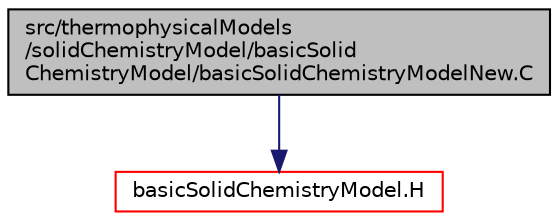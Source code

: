 digraph "src/thermophysicalModels/solidChemistryModel/basicSolidChemistryModel/basicSolidChemistryModelNew.C"
{
  bgcolor="transparent";
  edge [fontname="Helvetica",fontsize="10",labelfontname="Helvetica",labelfontsize="10"];
  node [fontname="Helvetica",fontsize="10",shape=record];
  Node1 [label="src/thermophysicalModels\l/solidChemistryModel/basicSolid\lChemistryModel/basicSolidChemistryModelNew.C",height=0.2,width=0.4,color="black", fillcolor="grey75", style="filled" fontcolor="black"];
  Node1 -> Node2 [color="midnightblue",fontsize="10",style="solid",fontname="Helvetica"];
  Node2 [label="basicSolidChemistryModel.H",height=0.2,width=0.4,color="red",URL="$basicSolidChemistryModel_8H.html"];
}
